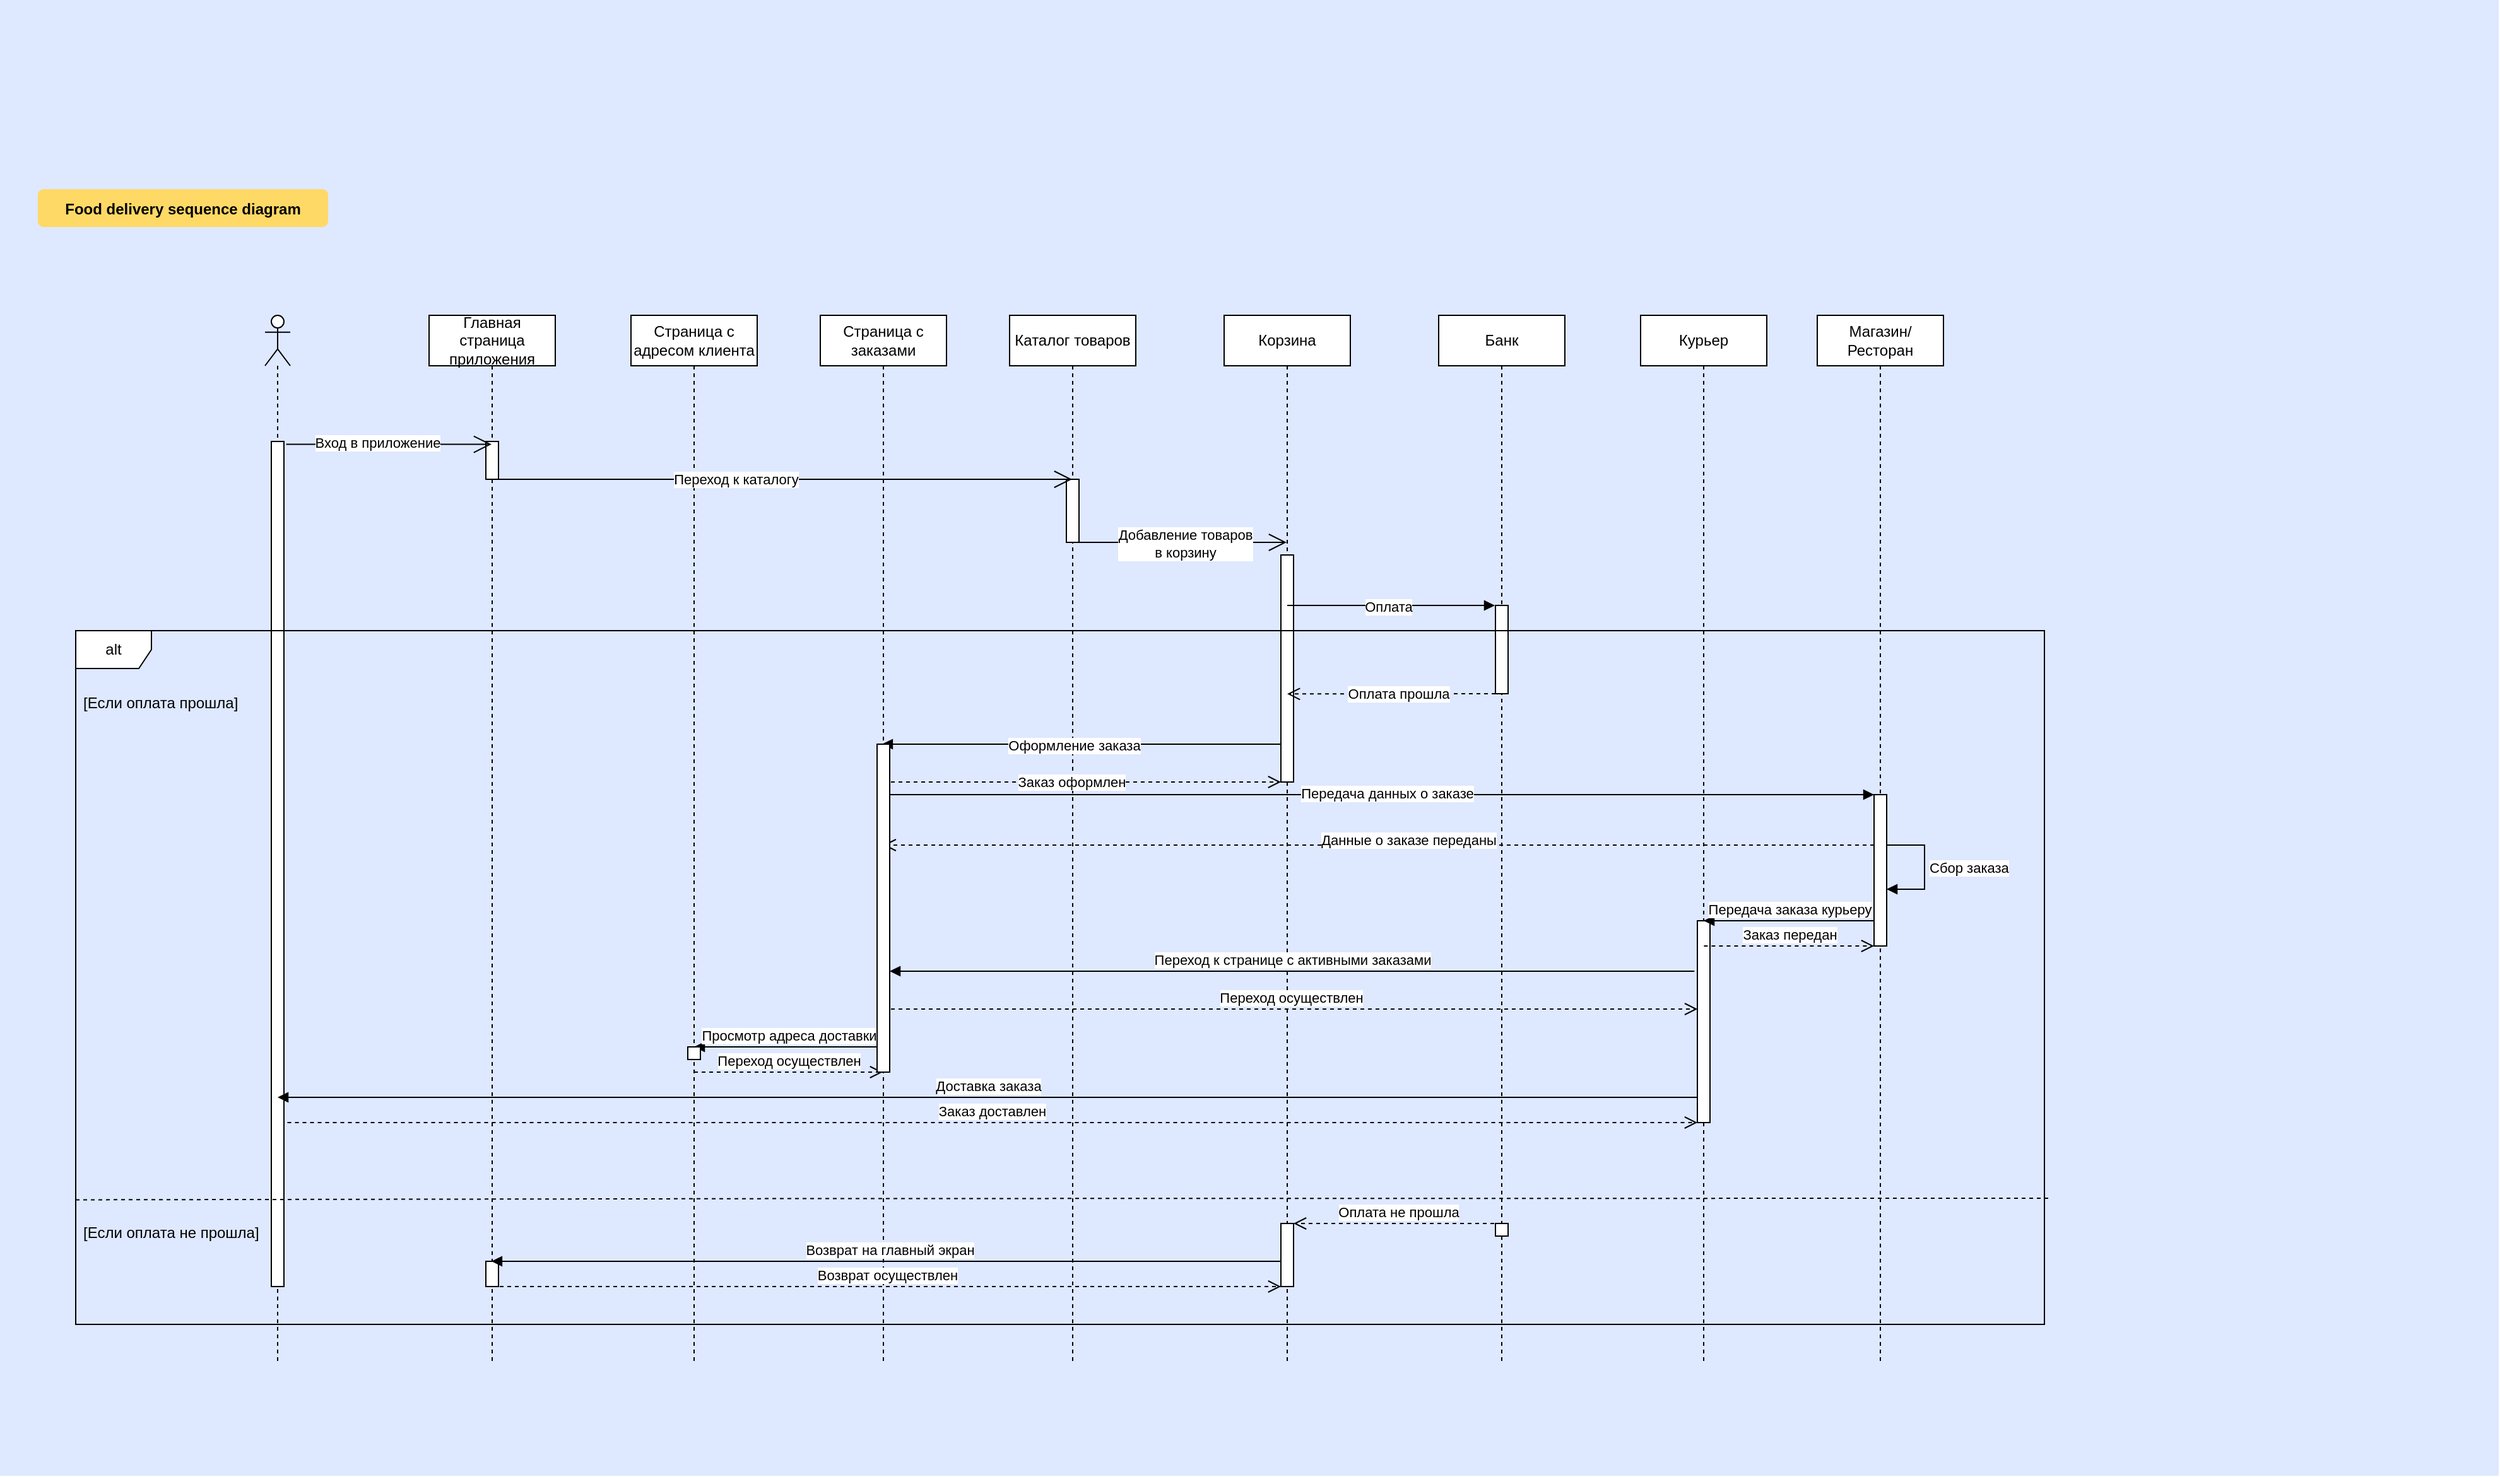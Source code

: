 <mxfile version="24.4.4" type="github">
  <diagram name="Page-1" id="9361dd3d-8414-5efd-6122-117bd74ce7a7">
    <mxGraphModel dx="1942" dy="1272" grid="1" gridSize="10" guides="1" tooltips="1" connect="1" arrows="1" fold="1" page="0" pageScale="1.5" pageWidth="826" pageHeight="1169" background="none" math="0" shadow="0">
      <root>
        <mxCell id="0" />
        <mxCell id="1" parent="0" />
        <mxCell id="69" value="" style="fillColor=#DEE8FF;strokeColor=none" parent="1" vertex="1">
          <mxGeometry x="-60" y="-130" width="1980" height="1170" as="geometry" />
        </mxCell>
        <mxCell id="71" value="Food delivery sequence diagram" style="rounded=1;fontStyle=1;fillColor=#FFD966;strokeColor=none" parent="1" vertex="1">
          <mxGeometry x="-30" y="20" width="230" height="30" as="geometry" />
        </mxCell>
        <mxCell id="UPtsHk0D0u4_NF4o992L-101" value="Главная страница приложения" style="shape=umlLifeline;perimeter=lifelinePerimeter;whiteSpace=wrap;html=1;container=1;dropTarget=0;collapsible=0;recursiveResize=0;outlineConnect=0;portConstraint=eastwest;newEdgeStyle={&quot;curved&quot;:0,&quot;rounded&quot;:0};" parent="1" vertex="1">
          <mxGeometry x="280" y="120" width="100" height="830" as="geometry" />
        </mxCell>
        <mxCell id="_cgKuGow4p5AxRxBIo20-82" value="" style="html=1;points=[[0,0,0,0,5],[0,1,0,0,-5],[1,0,0,0,5],[1,1,0,0,-5]];perimeter=orthogonalPerimeter;outlineConnect=0;targetShapes=umlLifeline;portConstraint=eastwest;newEdgeStyle={&quot;curved&quot;:0,&quot;rounded&quot;:0};" vertex="1" parent="UPtsHk0D0u4_NF4o992L-101">
          <mxGeometry x="45" y="100" width="10" height="30" as="geometry" />
        </mxCell>
        <mxCell id="_cgKuGow4p5AxRxBIo20-149" value="" style="html=1;points=[[0,0,0,0,5],[0,1,0,0,-5],[1,0,0,0,5],[1,1,0,0,-5]];perimeter=orthogonalPerimeter;outlineConnect=0;targetShapes=umlLifeline;portConstraint=eastwest;newEdgeStyle={&quot;curved&quot;:0,&quot;rounded&quot;:0};" vertex="1" parent="UPtsHk0D0u4_NF4o992L-101">
          <mxGeometry x="45" y="750" width="10" height="20" as="geometry" />
        </mxCell>
        <mxCell id="UPtsHk0D0u4_NF4o992L-102" value="Каталог товаров" style="shape=umlLifeline;perimeter=lifelinePerimeter;whiteSpace=wrap;html=1;container=1;dropTarget=0;collapsible=0;recursiveResize=0;outlineConnect=0;portConstraint=eastwest;newEdgeStyle={&quot;curved&quot;:0,&quot;rounded&quot;:0};" parent="1" vertex="1">
          <mxGeometry x="740" y="120" width="100" height="830" as="geometry" />
        </mxCell>
        <mxCell id="_cgKuGow4p5AxRxBIo20-85" value="" style="html=1;points=[[0,0,0,0,5],[0,1,0,0,-5],[1,0,0,0,5],[1,1,0,0,-5]];perimeter=orthogonalPerimeter;outlineConnect=0;targetShapes=umlLifeline;portConstraint=eastwest;newEdgeStyle={&quot;curved&quot;:0,&quot;rounded&quot;:0};" vertex="1" parent="UPtsHk0D0u4_NF4o992L-102">
          <mxGeometry x="45" y="130" width="10" height="50" as="geometry" />
        </mxCell>
        <mxCell id="UPtsHk0D0u4_NF4o992L-103" value="Корзина" style="shape=umlLifeline;perimeter=lifelinePerimeter;whiteSpace=wrap;html=1;container=1;dropTarget=0;collapsible=0;recursiveResize=0;outlineConnect=0;portConstraint=eastwest;newEdgeStyle={&quot;curved&quot;:0,&quot;rounded&quot;:0};" parent="1" vertex="1">
          <mxGeometry x="910" y="120" width="100" height="830" as="geometry" />
        </mxCell>
        <mxCell id="_cgKuGow4p5AxRxBIo20-86" value="" style="html=1;points=[[0,0,0,0,5],[0,1,0,0,-5],[1,0,0,0,5],[1,1,0,0,-5]];perimeter=orthogonalPerimeter;outlineConnect=0;targetShapes=umlLifeline;portConstraint=eastwest;newEdgeStyle={&quot;curved&quot;:0,&quot;rounded&quot;:0};" vertex="1" parent="UPtsHk0D0u4_NF4o992L-103">
          <mxGeometry x="45" y="190" width="10" height="180" as="geometry" />
        </mxCell>
        <mxCell id="UPtsHk0D0u4_NF4o992L-104" value="Банк" style="shape=umlLifeline;perimeter=lifelinePerimeter;whiteSpace=wrap;html=1;container=1;dropTarget=0;collapsible=0;recursiveResize=0;outlineConnect=0;portConstraint=eastwest;newEdgeStyle={&quot;curved&quot;:0,&quot;rounded&quot;:0};" parent="1" vertex="1">
          <mxGeometry x="1080" y="120" width="100" height="830" as="geometry" />
        </mxCell>
        <mxCell id="_cgKuGow4p5AxRxBIo20-91" value="" style="html=1;points=[[0,0,0,0,5],[0,1,0,0,-5],[1,0,0,0,5],[1,1,0,0,-5]];perimeter=orthogonalPerimeter;outlineConnect=0;targetShapes=umlLifeline;portConstraint=eastwest;newEdgeStyle={&quot;curved&quot;:0,&quot;rounded&quot;:0};" vertex="1" parent="UPtsHk0D0u4_NF4o992L-104">
          <mxGeometry x="45" y="230" width="10" height="70" as="geometry" />
        </mxCell>
        <mxCell id="_cgKuGow4p5AxRxBIo20-146" value="" style="html=1;points=[[0,0,0,0,5],[0,1,0,0,-5],[1,0,0,0,5],[1,1,0,0,-5]];perimeter=orthogonalPerimeter;outlineConnect=0;targetShapes=umlLifeline;portConstraint=eastwest;newEdgeStyle={&quot;curved&quot;:0,&quot;rounded&quot;:0};" vertex="1" parent="UPtsHk0D0u4_NF4o992L-104">
          <mxGeometry x="45" y="720" width="10" height="10" as="geometry" />
        </mxCell>
        <mxCell id="UPtsHk0D0u4_NF4o992L-105" value="Курьер" style="shape=umlLifeline;perimeter=lifelinePerimeter;whiteSpace=wrap;html=1;container=1;dropTarget=0;collapsible=0;recursiveResize=0;outlineConnect=0;portConstraint=eastwest;newEdgeStyle={&quot;curved&quot;:0,&quot;rounded&quot;:0};" parent="1" vertex="1">
          <mxGeometry x="1240" y="120" width="100" height="830" as="geometry" />
        </mxCell>
        <mxCell id="_cgKuGow4p5AxRxBIo20-142" value="" style="html=1;points=[[0,0,0,0,5],[0,1,0,0,-5],[1,0,0,0,5],[1,1,0,0,-5]];perimeter=orthogonalPerimeter;outlineConnect=0;targetShapes=umlLifeline;portConstraint=eastwest;newEdgeStyle={&quot;curved&quot;:0,&quot;rounded&quot;:0};" vertex="1" parent="UPtsHk0D0u4_NF4o992L-105">
          <mxGeometry x="45" y="480" width="10" height="160" as="geometry" />
        </mxCell>
        <mxCell id="UPtsHk0D0u4_NF4o992L-106" value="Магазин/Ресторан" style="shape=umlLifeline;perimeter=lifelinePerimeter;whiteSpace=wrap;html=1;container=1;dropTarget=0;collapsible=0;recursiveResize=0;outlineConnect=0;portConstraint=eastwest;newEdgeStyle={&quot;curved&quot;:0,&quot;rounded&quot;:0};" parent="1" vertex="1">
          <mxGeometry x="1380" y="120" width="100" height="830" as="geometry" />
        </mxCell>
        <mxCell id="_cgKuGow4p5AxRxBIo20-131" value="" style="html=1;points=[[0,0,0,0,5],[0,1,0,0,-5],[1,0,0,0,5],[1,1,0,0,-5]];perimeter=orthogonalPerimeter;outlineConnect=0;targetShapes=umlLifeline;portConstraint=eastwest;newEdgeStyle={&quot;curved&quot;:0,&quot;rounded&quot;:0};" vertex="1" parent="UPtsHk0D0u4_NF4o992L-106">
          <mxGeometry x="45" y="380" width="10" height="120" as="geometry" />
        </mxCell>
        <mxCell id="_cgKuGow4p5AxRxBIo20-132" value="Сбор заказа" style="html=1;align=left;spacingLeft=2;endArrow=block;rounded=0;edgeStyle=orthogonalEdgeStyle;curved=0;rounded=0;" edge="1" target="_cgKuGow4p5AxRxBIo20-131" parent="UPtsHk0D0u4_NF4o992L-106">
          <mxGeometry relative="1" as="geometry">
            <mxPoint x="55" y="420" as="sourcePoint" />
            <Array as="points">
              <mxPoint x="85" y="420" />
              <mxPoint x="85" y="455" />
            </Array>
            <mxPoint x="60" y="455.0" as="targetPoint" />
          </mxGeometry>
        </mxCell>
        <mxCell id="UPtsHk0D0u4_NF4o992L-107" value="" style="endArrow=open;endFill=1;endSize=12;html=1;rounded=0;exitX=0.056;exitY=1.242;exitDx=0;exitDy=0;exitPerimeter=0;" parent="1" target="UPtsHk0D0u4_NF4o992L-101" edge="1">
          <mxGeometry width="160" relative="1" as="geometry">
            <mxPoint x="166.72" y="222.292" as="sourcePoint" />
            <mxPoint x="330" y="220" as="targetPoint" />
          </mxGeometry>
        </mxCell>
        <mxCell id="_cgKuGow4p5AxRxBIo20-122" value="Вход в приложение" style="edgeLabel;html=1;align=center;verticalAlign=middle;resizable=0;points=[];" vertex="1" connectable="0" parent="UPtsHk0D0u4_NF4o992L-107">
          <mxGeometry x="-0.488" y="-3" relative="1" as="geometry">
            <mxPoint x="31" y="-5" as="offset" />
          </mxGeometry>
        </mxCell>
        <mxCell id="_cgKuGow4p5AxRxBIo20-76" value="" style="shape=umlLifeline;perimeter=lifelinePerimeter;whiteSpace=wrap;html=1;container=1;dropTarget=0;collapsible=0;recursiveResize=0;outlineConnect=0;portConstraint=eastwest;newEdgeStyle={&quot;curved&quot;:0,&quot;rounded&quot;:0};participant=umlActor;" vertex="1" parent="1">
          <mxGeometry x="150" y="120" width="20" height="830" as="geometry" />
        </mxCell>
        <mxCell id="_cgKuGow4p5AxRxBIo20-77" value="" style="html=1;points=[[0,0,0,0,5],[0,1,0,0,-5],[1,0,0,0,5],[1,1,0,0,-5]];perimeter=orthogonalPerimeter;outlineConnect=0;targetShapes=umlLifeline;portConstraint=eastwest;newEdgeStyle={&quot;curved&quot;:0,&quot;rounded&quot;:0};" vertex="1" parent="_cgKuGow4p5AxRxBIo20-76">
          <mxGeometry x="5" y="100" width="10" height="670" as="geometry" />
        </mxCell>
        <mxCell id="_cgKuGow4p5AxRxBIo20-78" value="Страница с адресом клиента" style="shape=umlLifeline;perimeter=lifelinePerimeter;whiteSpace=wrap;html=1;container=1;dropTarget=0;collapsible=0;recursiveResize=0;outlineConnect=0;portConstraint=eastwest;newEdgeStyle={&quot;curved&quot;:0,&quot;rounded&quot;:0};" vertex="1" parent="1">
          <mxGeometry x="440" y="120" width="100" height="830" as="geometry" />
        </mxCell>
        <mxCell id="_cgKuGow4p5AxRxBIo20-83" value="" style="endArrow=open;endFill=1;endSize=12;html=1;rounded=0;" edge="1" parent="1" target="UPtsHk0D0u4_NF4o992L-102">
          <mxGeometry width="160" relative="1" as="geometry">
            <mxPoint x="330" y="250" as="sourcePoint" />
            <mxPoint x="490" y="250" as="targetPoint" />
          </mxGeometry>
        </mxCell>
        <mxCell id="_cgKuGow4p5AxRxBIo20-121" value="Переход к каталогу" style="edgeLabel;html=1;align=center;verticalAlign=middle;resizable=0;points=[];" vertex="1" connectable="0" parent="_cgKuGow4p5AxRxBIo20-83">
          <mxGeometry x="-0.163" relative="1" as="geometry">
            <mxPoint as="offset" />
          </mxGeometry>
        </mxCell>
        <mxCell id="_cgKuGow4p5AxRxBIo20-84" value="" style="endArrow=open;endFill=1;endSize=12;html=1;rounded=0;" edge="1" parent="1">
          <mxGeometry width="160" relative="1" as="geometry">
            <mxPoint x="788.5" y="300" as="sourcePoint" />
            <mxPoint x="959.5" y="300" as="targetPoint" />
          </mxGeometry>
        </mxCell>
        <mxCell id="_cgKuGow4p5AxRxBIo20-120" value="Добавление товаров&lt;div&gt;в корзину&lt;/div&gt;" style="edgeLabel;html=1;align=center;verticalAlign=middle;resizable=0;points=[];" vertex="1" connectable="0" parent="_cgKuGow4p5AxRxBIo20-84">
          <mxGeometry x="0.056" y="-1" relative="1" as="geometry">
            <mxPoint as="offset" />
          </mxGeometry>
        </mxCell>
        <mxCell id="_cgKuGow4p5AxRxBIo20-87" value="" style="html=1;verticalAlign=bottom;endArrow=block;curved=0;rounded=0;" edge="1" parent="1">
          <mxGeometry width="80" relative="1" as="geometry">
            <mxPoint x="960" y="350.0" as="sourcePoint" />
            <mxPoint x="1124.5" y="350.0" as="targetPoint" />
          </mxGeometry>
        </mxCell>
        <mxCell id="_cgKuGow4p5AxRxBIo20-119" value="Оплата" style="edgeLabel;html=1;align=center;verticalAlign=middle;resizable=0;points=[];" vertex="1" connectable="0" parent="_cgKuGow4p5AxRxBIo20-87">
          <mxGeometry x="-0.03" y="-1" relative="1" as="geometry">
            <mxPoint as="offset" />
          </mxGeometry>
        </mxCell>
        <mxCell id="_cgKuGow4p5AxRxBIo20-90" value="alt" style="shape=umlFrame;whiteSpace=wrap;html=1;pointerEvents=0;" vertex="1" parent="1">
          <mxGeometry y="370" width="1560" height="550" as="geometry" />
        </mxCell>
        <mxCell id="_cgKuGow4p5AxRxBIo20-93" value="" style="endArrow=none;dashed=1;html=1;rounded=0;exitX=-0.003;exitY=0.5;exitDx=0;exitDy=0;exitPerimeter=0;entryX=1;entryY=0.497;entryDx=0;entryDy=0;entryPerimeter=0;" edge="1" parent="1">
          <mxGeometry width="50" height="50" relative="1" as="geometry">
            <mxPoint x="1.634e-13" y="821.23" as="sourcePoint" />
            <mxPoint x="1564.68" y="820" as="targetPoint" />
            <Array as="points">
              <mxPoint x="594.68" y="820.23" />
            </Array>
          </mxGeometry>
        </mxCell>
        <mxCell id="_cgKuGow4p5AxRxBIo20-94" value="[Если оплата прошла]" style="text;strokeColor=none;fillColor=none;align=left;verticalAlign=middle;spacingTop=-1;spacingLeft=4;spacingRight=4;rotatable=0;labelPosition=right;points=[];portConstraint=eastwest;" vertex="1" parent="1">
          <mxGeometry y="420" height="14" as="geometry" />
        </mxCell>
        <mxCell id="_cgKuGow4p5AxRxBIo20-95" value="[Если оплата не прошла]" style="text;strokeColor=none;fillColor=none;align=left;verticalAlign=middle;spacingTop=-1;spacingLeft=4;spacingRight=4;rotatable=0;labelPosition=right;points=[];portConstraint=eastwest;" vertex="1" parent="1">
          <mxGeometry x="-20" y="840" width="20" height="14" as="geometry" />
        </mxCell>
        <mxCell id="_cgKuGow4p5AxRxBIo20-96" value="" style="html=1;verticalAlign=bottom;endArrow=open;dashed=1;endSize=8;curved=0;rounded=0;exitX=0.5;exitY=0.195;exitDx=0;exitDy=0;exitPerimeter=0;" edge="1" parent="1">
          <mxGeometry relative="1" as="geometry">
            <mxPoint x="1125" y="420.0" as="sourcePoint" />
            <mxPoint x="960" y="420.15" as="targetPoint" />
            <Array as="points">
              <mxPoint x="1025" y="420.15" />
            </Array>
          </mxGeometry>
        </mxCell>
        <mxCell id="_cgKuGow4p5AxRxBIo20-116" value="Оплата прошла" style="edgeLabel;html=1;align=center;verticalAlign=middle;resizable=0;points=[];" vertex="1" connectable="0" parent="_cgKuGow4p5AxRxBIo20-96">
          <mxGeometry x="-0.058" relative="1" as="geometry">
            <mxPoint as="offset" />
          </mxGeometry>
        </mxCell>
        <mxCell id="_cgKuGow4p5AxRxBIo20-97" value="" style="text;strokeColor=none;fillColor=none;align=left;verticalAlign=middle;spacingTop=-1;spacingLeft=4;spacingRight=4;rotatable=0;labelPosition=right;points=[];portConstraint=eastwest;" vertex="1" parent="1">
          <mxGeometry x="700" y="500" width="20" height="14" as="geometry" />
        </mxCell>
        <mxCell id="_cgKuGow4p5AxRxBIo20-98" value="Страница с заказами" style="shape=umlLifeline;perimeter=lifelinePerimeter;whiteSpace=wrap;html=1;container=1;dropTarget=0;collapsible=0;recursiveResize=0;outlineConnect=0;portConstraint=eastwest;newEdgeStyle={&quot;curved&quot;:0,&quot;rounded&quot;:0};" vertex="1" parent="1">
          <mxGeometry x="590" y="120" width="100" height="830" as="geometry" />
        </mxCell>
        <mxCell id="_cgKuGow4p5AxRxBIo20-100" value="" style="html=1;verticalAlign=bottom;endArrow=block;curved=0;rounded=0;" edge="1" parent="1">
          <mxGeometry width="80" relative="1" as="geometry">
            <mxPoint x="955" y="460.0" as="sourcePoint" />
            <mxPoint x="638.962" y="460.0" as="targetPoint" />
          </mxGeometry>
        </mxCell>
        <mxCell id="_cgKuGow4p5AxRxBIo20-117" value="Оформление заказа" style="edgeLabel;html=1;align=center;verticalAlign=middle;resizable=0;points=[];" vertex="1" connectable="0" parent="_cgKuGow4p5AxRxBIo20-100">
          <mxGeometry x="0.15" y="1" relative="1" as="geometry">
            <mxPoint x="17" as="offset" />
          </mxGeometry>
        </mxCell>
        <mxCell id="_cgKuGow4p5AxRxBIo20-106" value="" style="html=1;verticalAlign=bottom;endArrow=open;dashed=1;endSize=8;curved=0;rounded=0;" edge="1" parent="1" target="_cgKuGow4p5AxRxBIo20-86">
          <mxGeometry relative="1" as="geometry">
            <mxPoint x="640" y="490" as="sourcePoint" />
            <mxPoint x="949.83" y="490" as="targetPoint" />
          </mxGeometry>
        </mxCell>
        <mxCell id="_cgKuGow4p5AxRxBIo20-118" value="Заказ оформлен" style="edgeLabel;html=1;align=center;verticalAlign=middle;resizable=0;points=[];" vertex="1" connectable="0" parent="_cgKuGow4p5AxRxBIo20-106">
          <mxGeometry x="-0.298" y="1" relative="1" as="geometry">
            <mxPoint x="38" y="1" as="offset" />
          </mxGeometry>
        </mxCell>
        <mxCell id="_cgKuGow4p5AxRxBIo20-107" value="" style="text;strokeColor=none;fillColor=none;align=left;verticalAlign=middle;spacingTop=-1;spacingLeft=4;spacingRight=4;rotatable=0;labelPosition=right;points=[];portConstraint=eastwest;" vertex="1" parent="1">
          <mxGeometry x="820" y="500" width="20" height="14" as="geometry" />
        </mxCell>
        <mxCell id="_cgKuGow4p5AxRxBIo20-110" value="" style="html=1;verticalAlign=bottom;endArrow=block;curved=0;rounded=0;" edge="1" parent="1">
          <mxGeometry relative="1" as="geometry">
            <mxPoint x="640.371" y="500" as="sourcePoint" />
            <mxPoint x="1425" y="500" as="targetPoint" />
          </mxGeometry>
        </mxCell>
        <mxCell id="_cgKuGow4p5AxRxBIo20-115" value="Передача данных о заказе" style="edgeLabel;html=1;align=center;verticalAlign=middle;resizable=0;points=[];" vertex="1" connectable="0" parent="_cgKuGow4p5AxRxBIo20-110">
          <mxGeometry x="0.016" y="1" relative="1" as="geometry">
            <mxPoint as="offset" />
          </mxGeometry>
        </mxCell>
        <mxCell id="_cgKuGow4p5AxRxBIo20-111" value="" style="html=1;verticalAlign=bottom;endArrow=open;dashed=1;endSize=8;curved=0;rounded=0;" edge="1" source="_cgKuGow4p5AxRxBIo20-131" parent="1">
          <mxGeometry relative="1" as="geometry">
            <mxPoint x="639.833" y="540" as="targetPoint" />
            <mxPoint x="1420" y="540" as="sourcePoint" />
          </mxGeometry>
        </mxCell>
        <mxCell id="_cgKuGow4p5AxRxBIo20-114" value="Данные о заказе переданы" style="edgeLabel;html=1;align=center;verticalAlign=middle;resizable=0;points=[];" vertex="1" connectable="0" parent="_cgKuGow4p5AxRxBIo20-111">
          <mxGeometry x="-0.06" y="-4" relative="1" as="geometry">
            <mxPoint as="offset" />
          </mxGeometry>
        </mxCell>
        <mxCell id="_cgKuGow4p5AxRxBIo20-128" value="Передача заказа курьеру" style="html=1;verticalAlign=bottom;endArrow=block;curved=0;rounded=0;" edge="1" parent="1" source="_cgKuGow4p5AxRxBIo20-131">
          <mxGeometry width="80" relative="1" as="geometry">
            <mxPoint x="1420" y="600" as="sourcePoint" />
            <mxPoint x="1290" y="600" as="targetPoint" />
          </mxGeometry>
        </mxCell>
        <mxCell id="_cgKuGow4p5AxRxBIo20-133" value="Заказ передан" style="html=1;verticalAlign=bottom;endArrow=open;dashed=1;endSize=8;curved=0;rounded=0;" edge="1" parent="1">
          <mxGeometry relative="1" as="geometry">
            <mxPoint x="1290.188" y="620" as="sourcePoint" />
            <mxPoint x="1425" y="620" as="targetPoint" />
          </mxGeometry>
        </mxCell>
        <mxCell id="_cgKuGow4p5AxRxBIo20-134" value="Переход к странице с активными заказами" style="html=1;verticalAlign=bottom;endArrow=block;curved=0;rounded=0;" edge="1" parent="1" target="_cgKuGow4p5AxRxBIo20-143">
          <mxGeometry width="80" relative="1" as="geometry">
            <mxPoint x="1282.63" y="640" as="sourcePoint" />
            <mxPoint x="637.361" y="640" as="targetPoint" />
          </mxGeometry>
        </mxCell>
        <mxCell id="_cgKuGow4p5AxRxBIo20-135" value="Переход осуществлен" style="html=1;verticalAlign=bottom;endArrow=open;dashed=1;endSize=8;curved=0;rounded=0;" edge="1" parent="1" source="_cgKuGow4p5AxRxBIo20-98">
          <mxGeometry relative="1" as="geometry">
            <mxPoint x="634.914" y="670.0" as="sourcePoint" />
            <mxPoint x="1285.09" y="670.0" as="targetPoint" />
          </mxGeometry>
        </mxCell>
        <mxCell id="_cgKuGow4p5AxRxBIo20-136" value="Просмотр адреса доставки" style="html=1;verticalAlign=bottom;endArrow=block;curved=0;rounded=0;" edge="1" parent="1" target="_cgKuGow4p5AxRxBIo20-78">
          <mxGeometry width="80" relative="1" as="geometry">
            <mxPoint x="639.5" y="700" as="sourcePoint" />
            <mxPoint x="500" y="700" as="targetPoint" />
          </mxGeometry>
        </mxCell>
        <mxCell id="_cgKuGow4p5AxRxBIo20-137" value="Переход осуществлен" style="html=1;verticalAlign=bottom;endArrow=open;dashed=1;endSize=8;curved=0;rounded=0;" edge="1" parent="1">
          <mxGeometry relative="1" as="geometry">
            <mxPoint x="490" y="720" as="sourcePoint" />
            <mxPoint x="639.5" y="720" as="targetPoint" />
          </mxGeometry>
        </mxCell>
        <mxCell id="_cgKuGow4p5AxRxBIo20-138" value="Доставка заказа" style="html=1;verticalAlign=bottom;endArrow=block;curved=0;rounded=0;" edge="1" parent="1" source="_cgKuGow4p5AxRxBIo20-142">
          <mxGeometry width="80" relative="1" as="geometry">
            <mxPoint x="80" y="740" as="sourcePoint" />
            <mxPoint x="160" y="740" as="targetPoint" />
          </mxGeometry>
        </mxCell>
        <mxCell id="_cgKuGow4p5AxRxBIo20-139" value="Заказ доставлен" style="html=1;verticalAlign=bottom;endArrow=open;dashed=1;endSize=8;curved=0;rounded=0;" edge="1" parent="1" target="_cgKuGow4p5AxRxBIo20-142">
          <mxGeometry relative="1" as="geometry">
            <mxPoint x="167.75" y="760" as="sourcePoint" />
            <mxPoint x="492.25" y="760" as="targetPoint" />
          </mxGeometry>
        </mxCell>
        <mxCell id="_cgKuGow4p5AxRxBIo20-143" value="" style="html=1;points=[[0,0,0,0,5],[0,1,0,0,-5],[1,0,0,0,5],[1,1,0,0,-5]];perimeter=orthogonalPerimeter;outlineConnect=0;targetShapes=umlLifeline;portConstraint=eastwest;newEdgeStyle={&quot;curved&quot;:0,&quot;rounded&quot;:0};" vertex="1" parent="1">
          <mxGeometry x="635" y="460" width="10" height="260" as="geometry" />
        </mxCell>
        <mxCell id="_cgKuGow4p5AxRxBIo20-144" value="" style="html=1;points=[[0,0,0,0,5],[0,1,0,0,-5],[1,0,0,0,5],[1,1,0,0,-5]];perimeter=orthogonalPerimeter;outlineConnect=0;targetShapes=umlLifeline;portConstraint=eastwest;newEdgeStyle={&quot;curved&quot;:0,&quot;rounded&quot;:0};" vertex="1" parent="1">
          <mxGeometry x="485" y="700" width="10" height="10" as="geometry" />
        </mxCell>
        <mxCell id="_cgKuGow4p5AxRxBIo20-145" value="Оплата не прошла" style="html=1;verticalAlign=bottom;endArrow=open;dashed=1;endSize=8;curved=0;rounded=0;" edge="1" parent="1" target="_cgKuGow4p5AxRxBIo20-150">
          <mxGeometry relative="1" as="geometry">
            <mxPoint x="1130" y="840" as="sourcePoint" />
            <mxPoint x="960.172" y="840.0" as="targetPoint" />
          </mxGeometry>
        </mxCell>
        <mxCell id="_cgKuGow4p5AxRxBIo20-147" value="Возврат на главный экран" style="html=1;verticalAlign=bottom;endArrow=block;curved=0;rounded=0;" edge="1" parent="1">
          <mxGeometry width="80" relative="1" as="geometry">
            <mxPoint x="959.5" y="870" as="sourcePoint" />
            <mxPoint x="329.447" y="870" as="targetPoint" />
          </mxGeometry>
        </mxCell>
        <mxCell id="_cgKuGow4p5AxRxBIo20-148" value="Возврат осуществлен" style="html=1;verticalAlign=bottom;endArrow=open;dashed=1;endSize=8;curved=0;rounded=0;" edge="1" parent="1" target="_cgKuGow4p5AxRxBIo20-150">
          <mxGeometry relative="1" as="geometry">
            <mxPoint x="330" y="890" as="sourcePoint" />
            <mxPoint x="250" y="890" as="targetPoint" />
          </mxGeometry>
        </mxCell>
        <mxCell id="_cgKuGow4p5AxRxBIo20-150" value="" style="html=1;points=[[0,0,0,0,5],[0,1,0,0,-5],[1,0,0,0,5],[1,1,0,0,-5]];perimeter=orthogonalPerimeter;outlineConnect=0;targetShapes=umlLifeline;portConstraint=eastwest;newEdgeStyle={&quot;curved&quot;:0,&quot;rounded&quot;:0};" vertex="1" parent="1">
          <mxGeometry x="955" y="840" width="10" height="50" as="geometry" />
        </mxCell>
      </root>
    </mxGraphModel>
  </diagram>
</mxfile>
